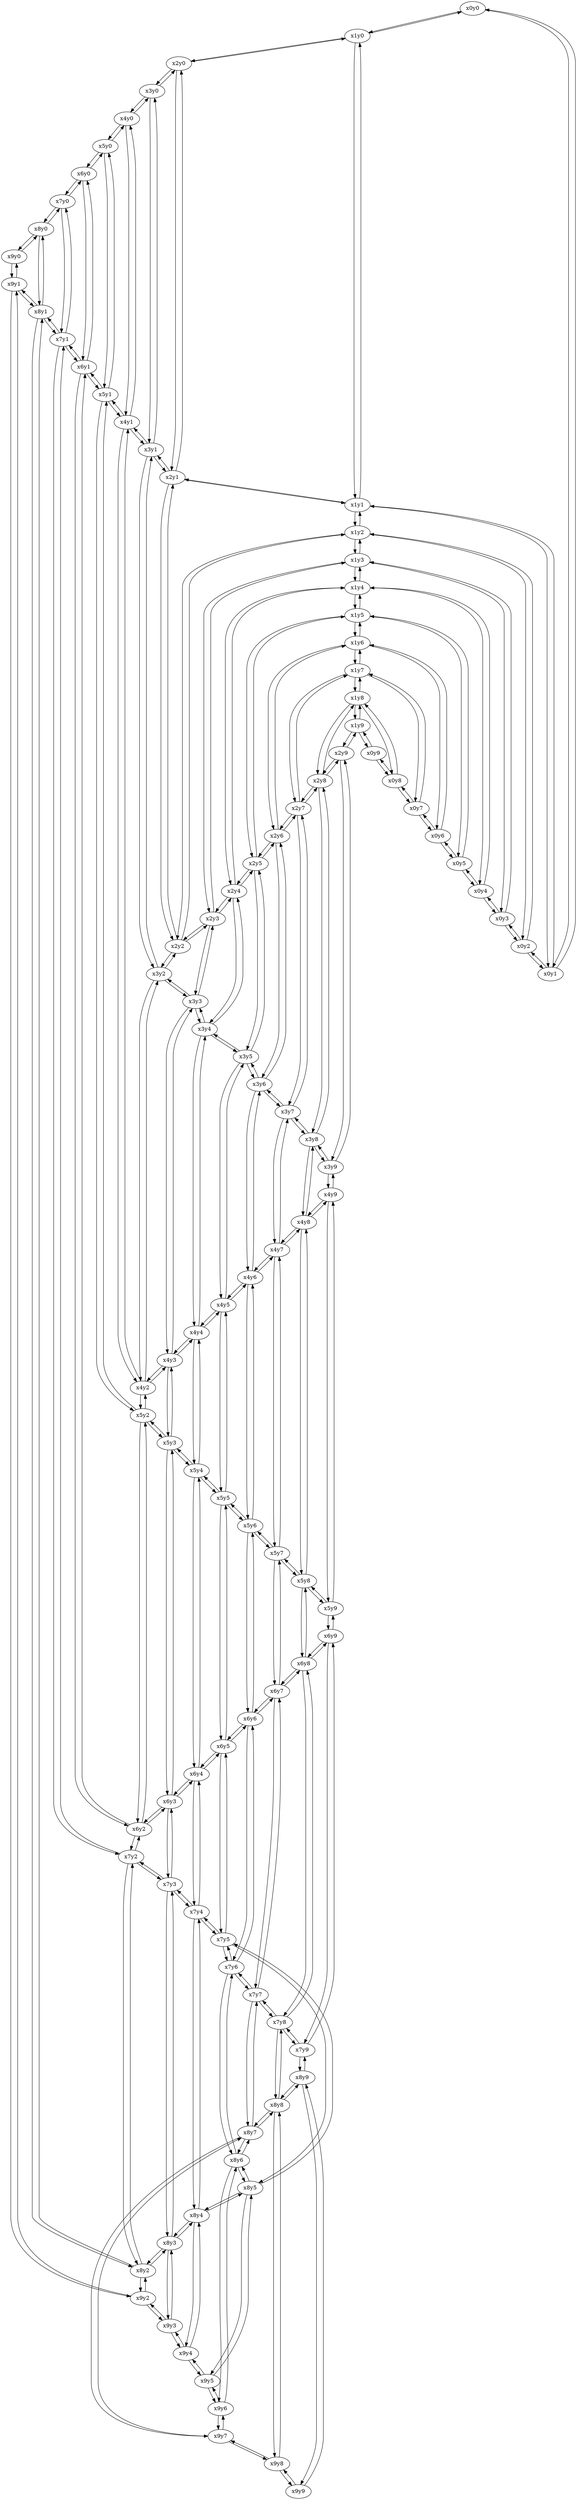 digraph G 
 {0[label =x0y0];
1[label =x1y0];
2[label =x0y1];
3[label =x1y1];
4[label =x2y0];
5[label =x2y1];
6[label =x3y0];
7[label =x3y1];
8[label =x4y0];
9[label =x4y1];
10[label =x5y0];
11[label =x5y1];
12[label =x6y0];
13[label =x6y1];
14[label =x7y0];
15[label =x7y1];
16[label =x8y0];
17[label =x8y1];
18[label =x9y0];
19[label =x9y1];
20[label =x0y2];
21[label=x1y2];
22[label=x2y2];
23[label=x3y2];
24[label=x4y2];
25[label=x5y2];
26[label=x6y2];
27[label=x7y2];
28[label=x8y2];
29[label=x9y2];
30[label =x0y3];
31[label=x1y3];
32[label=x2y3];
33[label=x3y3];
34[label=x4y3];
35[label=x5y3];
36[label=x6y3];
37[label=x7y3];
38[label=x8y3];
39[label=x9y3];
40[label =x0y4];
41[label=x1y4];
42[label=x2y4];
43[label=x3y4];
44[label=x4y4];
45[label=x5y4];
46[label=x6y4];
47[label=x7y4];
48[label=x8y4];
49[label=x9y4];
50[label =x0y5];
51[label=x1y5];
52[label=x2y5];
53[label=x3y5];
54[label=x4y5];
55[label=x5y5];
56[label=x6y5];
57[label=x7y5];
58[label=x8y5];
59[label=x9y5];
60[label =x0y6];
61[label=x1y6];
62[label=x2y6];
63[label=x3y6];
64[label=x4y6];
65[label=x5y6];
66[label=x6y6];
67[label=x7y6];
68[label=x8y6];
69[label=x9y6];
70[label =x0y7];
71[label=x1y7];
72[label=x2y7];
73[label=x3y7];
74[label=x4y7];
75[label=x5y7];
76[label=x6y7];
77[label=x7y7];
78[label=x8y7];
79[label=x9y7];
80[label =x0y8];
81[label=x1y8];
82[label=x2y8];
83[label=x3y8];
84[label=x4y8];
85[label=x5y8];
86[label=x6y8];
87[label=x7y8];
88[label=x8y8];
89[label=x9y8];
90[label =x0y9];
91[label=x1y9];
92[label=x2y9];
93[label=x3y9];
94[label=x4y9];
95[label=x5y9];
96[label=x6y9];
97[label=x7y9];
98[label=x8y9];
99[label=x9y9];
0->1;
1->0;
0->2;
2->0;
1->3;
3->1
1->4;
4->1;
4->5;
5->4
4->6;
6->4;
6->7;
7->6
6->8;
8->6;
8->9;
9->8
8->10;
10->8;
10->11;
11->10
10->12;
12->10;
12->13;
13->12
12->14;
14->12;
14->15;
15->14
14->16;
16->14;
16->17;
17->16
16->18;
18->16;
18->19;
19->18;
2->20;
20->2;
2->3;
3->2;
3->21;
21->3;
3->5;
5->3;
5->22;
22->5;
5->7;
7->5;
7->23;
23->7;
7->9;
9->7;
9->24;
24->9;
9->11;
11->9;
11->25;
25->11;
11->13;
13->11;
13->26;
26->13;
13->15;
15->13;
15->27;
27->15;
15->17;
17->15;
17->28;
28->17;
17->19;
19->17;
19->29;
29->19;
20->30;
30->20;
20->21;
21->20;
21->31;
31->21;
21->22;
22->21;
22->32;
32->22;
22->23;
23->22;
23->33;
33->23;
23->24;
24->23;
24->34;
34->24;
24->25;
25->24;
25->35;
35->25;
25->26;
26->25;
26->36;
36->26;
26->27;
27->26;
27->37;
37->27;
27->28;
28->27;
28->38;
38->28;
28->29;
29->28;
29->39;
39->29;
30->40;
40->30;
30->31;
31->30;
31->41;
41->31;
31->32;
32->31;
32->42;
42->32;
32->33;
33->32;
33->43;
43->33;
33->34;
34->33;
34->44;
44->34;
34->35;
35->34;
35->45;
45->35;
35->36;
36->35;
36->46;
46->36;
36->37;
37->36;
37->47;
47->37;
37->38;
38->37;
38->48;
48->38;
38->39;
39->38;
39->49;
49->39;
40->50;
50->40;
40->41;
41->40;
41->51;
51->41;
41->42;
42->41;
42->52;
52->42;
42->43;
43->42;
43->53;
53->43;
43->44;
44->43;
44->54;
54->44;
44->45;
45->44;
45->55;
55->45;
45->46;
46->45;
46->56;
56->46;
46->47;
47->46;
47->57;
57->47;
47->48;
48->47;
48->58;
58->48;
48->49;
49->48;
49->59;
59->49;
50->60;
60->50;
50->51;
51->50;
51->61;
61->51;
51->52;
52->51;
52->62;
62->52;
52->53;
53->52;
53->63;
63->53;
53->54;
54->53;
54->64;
64->54;
54->55;
55->54;
55->65;
65->55;
55->56;
56->55;
56->66;
66->56;
56->57;
57->56;
57->67;
67->57;
57->58;
58->57;
58->68;
68->58;
58->59;
59->58;
59->69;
69->59;
60->70;
70->60;
60->61;
61->60;
61->71;
71->61;
61->62;
62->61;
62->72;
72->62;
62->63;
63->62;
63->73;
73->63;
63->64;
64->63;
64->74;
74->64;
64->65;
65->64;
65->75;
75->65;
65->66;
66->65;
66->76;
76->66;
66->67;
67->66;
67->77;
77->67;
67->68;
68->67;
68->78;
78->68;
68->69;
69->68;
69->79;
79->69;
70->80;
80->70;
70->71;
71->70;
71->81;
81->71;
71->72;
72->71;
72->82;
82->72;
72->73;
73->72;
73->83;
83->73;
73->74;
74->73;
74->84;
84->74;
74->75;
75->74;
75->85;
85->75;
75->76;
76->75;
76->86;
86->76;
76->77;
77->76;
77->87;
87->77;
77->78;
78->77;
78->88;
88->78;
78->79;
79->78;
79->89;
89->79;
80->90;
90->80;
80->81;
81->80;
81->91;
91->81;
81->82;
82->81;
82->92;
92->82;
82->83;
83->82;
83->93;
93->83;
83->84;
84->83;
84->94;
94->84;
84->85;
85->84;
85->95;
95->85;
85->86;
86->85;
86->96;
96->86;
86->87;
87->86;
87->97;
97->87;
87->88;
88->87;
88->98;
98->88;
88->89;
89->88;
89->99;
99->89;
90->91;
91->90;
91->92;
92->91;
92->93;
93->92;
93->94;
94->93;
94->95;
95->94;
95->96;
96->95;
96->97;
97->96;
97->98;
98->97;
98->99;
99->98;
}